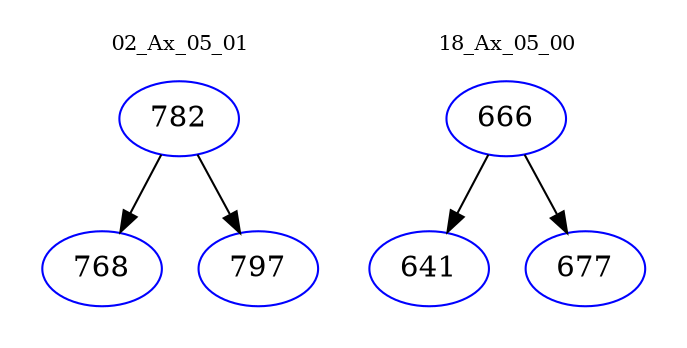 digraph{
subgraph cluster_0 {
color = white
label = "02_Ax_05_01";
fontsize=10;
T0_782 [label="782", color="blue"]
T0_782 -> T0_768 [color="black"]
T0_768 [label="768", color="blue"]
T0_782 -> T0_797 [color="black"]
T0_797 [label="797", color="blue"]
}
subgraph cluster_1 {
color = white
label = "18_Ax_05_00";
fontsize=10;
T1_666 [label="666", color="blue"]
T1_666 -> T1_641 [color="black"]
T1_641 [label="641", color="blue"]
T1_666 -> T1_677 [color="black"]
T1_677 [label="677", color="blue"]
}
}
